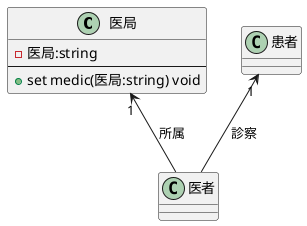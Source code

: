 @startuml 医師と患者
class 医局 {
- 医局:string
---
+ set medic(医局:string) void
}

患者 "1"<-- 医者:診察
医局"1"<-- 医者:所属
@enduml